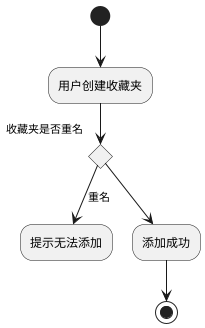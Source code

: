 @startuml
(*)  --> "用户创建收藏夹"
If "收藏夹是否重名" then
--> [重名] "提示无法添加"
else
--> "添加成功"
Endif
-->(*)
@enduml
